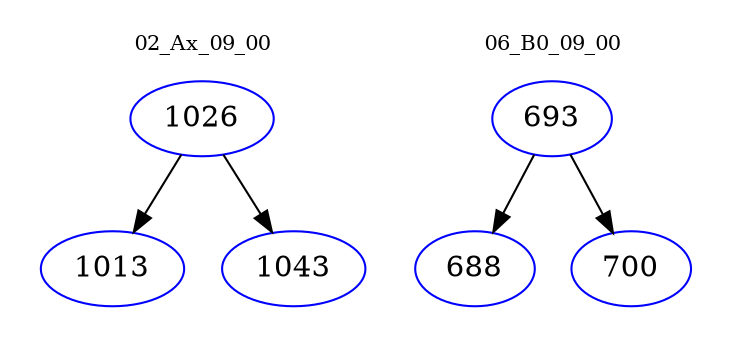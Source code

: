 digraph{
subgraph cluster_0 {
color = white
label = "02_Ax_09_00";
fontsize=10;
T0_1026 [label="1026", color="blue"]
T0_1026 -> T0_1013 [color="black"]
T0_1013 [label="1013", color="blue"]
T0_1026 -> T0_1043 [color="black"]
T0_1043 [label="1043", color="blue"]
}
subgraph cluster_1 {
color = white
label = "06_B0_09_00";
fontsize=10;
T1_693 [label="693", color="blue"]
T1_693 -> T1_688 [color="black"]
T1_688 [label="688", color="blue"]
T1_693 -> T1_700 [color="black"]
T1_700 [label="700", color="blue"]
}
}
